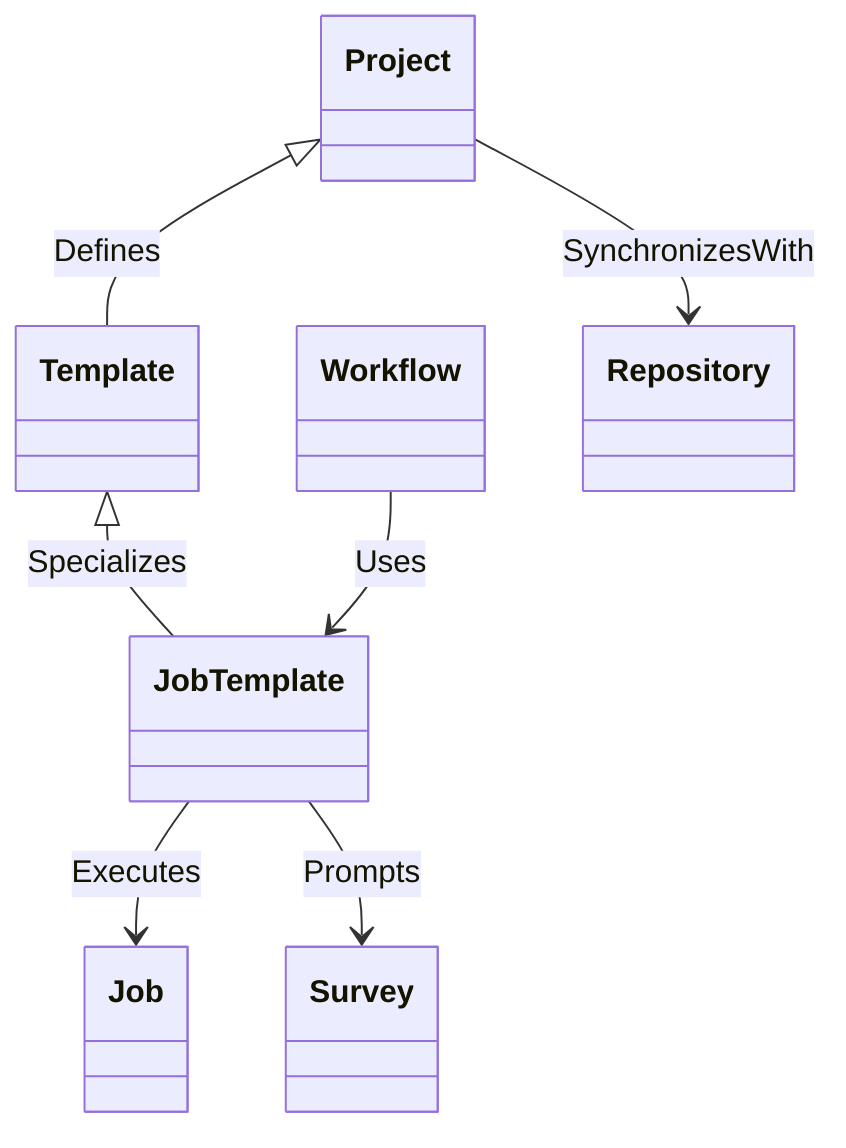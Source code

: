 classDiagram
    Project <|-- Template : Defines
    Template <|-- JobTemplate : Specializes
    JobTemplate --> Job : Executes
    Workflow --> JobTemplate : Uses
    JobTemplate --> Survey : Prompts
    Project --> Repository : SynchronizesWith